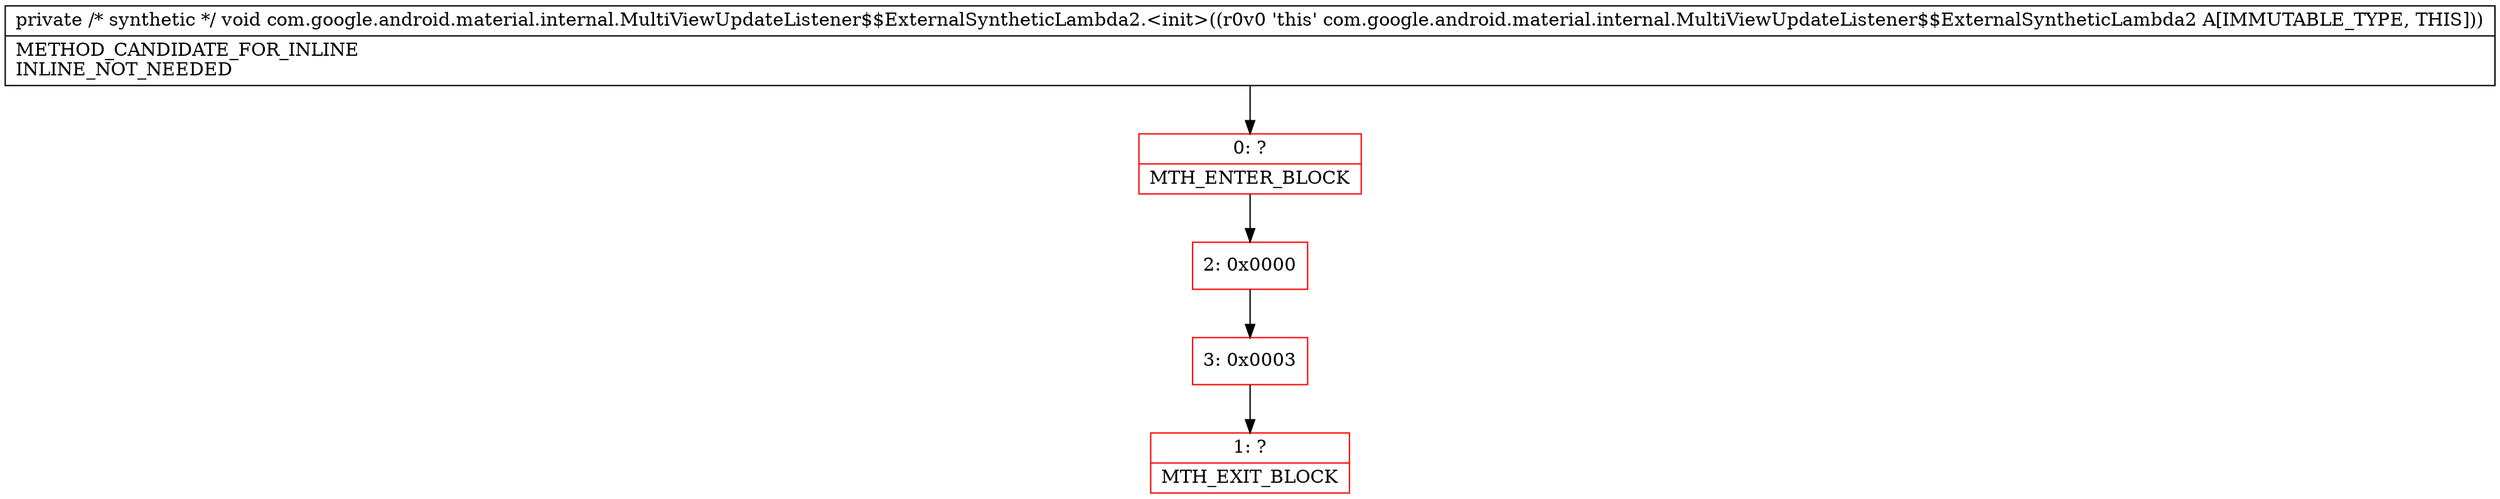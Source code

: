 digraph "CFG forcom.google.android.material.internal.MultiViewUpdateListener$$ExternalSyntheticLambda2.\<init\>()V" {
subgraph cluster_Region_2026486723 {
label = "R(0)";
node [shape=record,color=blue];
}
Node_0 [shape=record,color=red,label="{0\:\ ?|MTH_ENTER_BLOCK\l}"];
Node_2 [shape=record,color=red,label="{2\:\ 0x0000}"];
Node_3 [shape=record,color=red,label="{3\:\ 0x0003}"];
Node_1 [shape=record,color=red,label="{1\:\ ?|MTH_EXIT_BLOCK\l}"];
MethodNode[shape=record,label="{private \/* synthetic *\/ void com.google.android.material.internal.MultiViewUpdateListener$$ExternalSyntheticLambda2.\<init\>((r0v0 'this' com.google.android.material.internal.MultiViewUpdateListener$$ExternalSyntheticLambda2 A[IMMUTABLE_TYPE, THIS]))  | METHOD_CANDIDATE_FOR_INLINE\lINLINE_NOT_NEEDED\l}"];
MethodNode -> Node_0;Node_0 -> Node_2;
Node_2 -> Node_3;
Node_3 -> Node_1;
}

